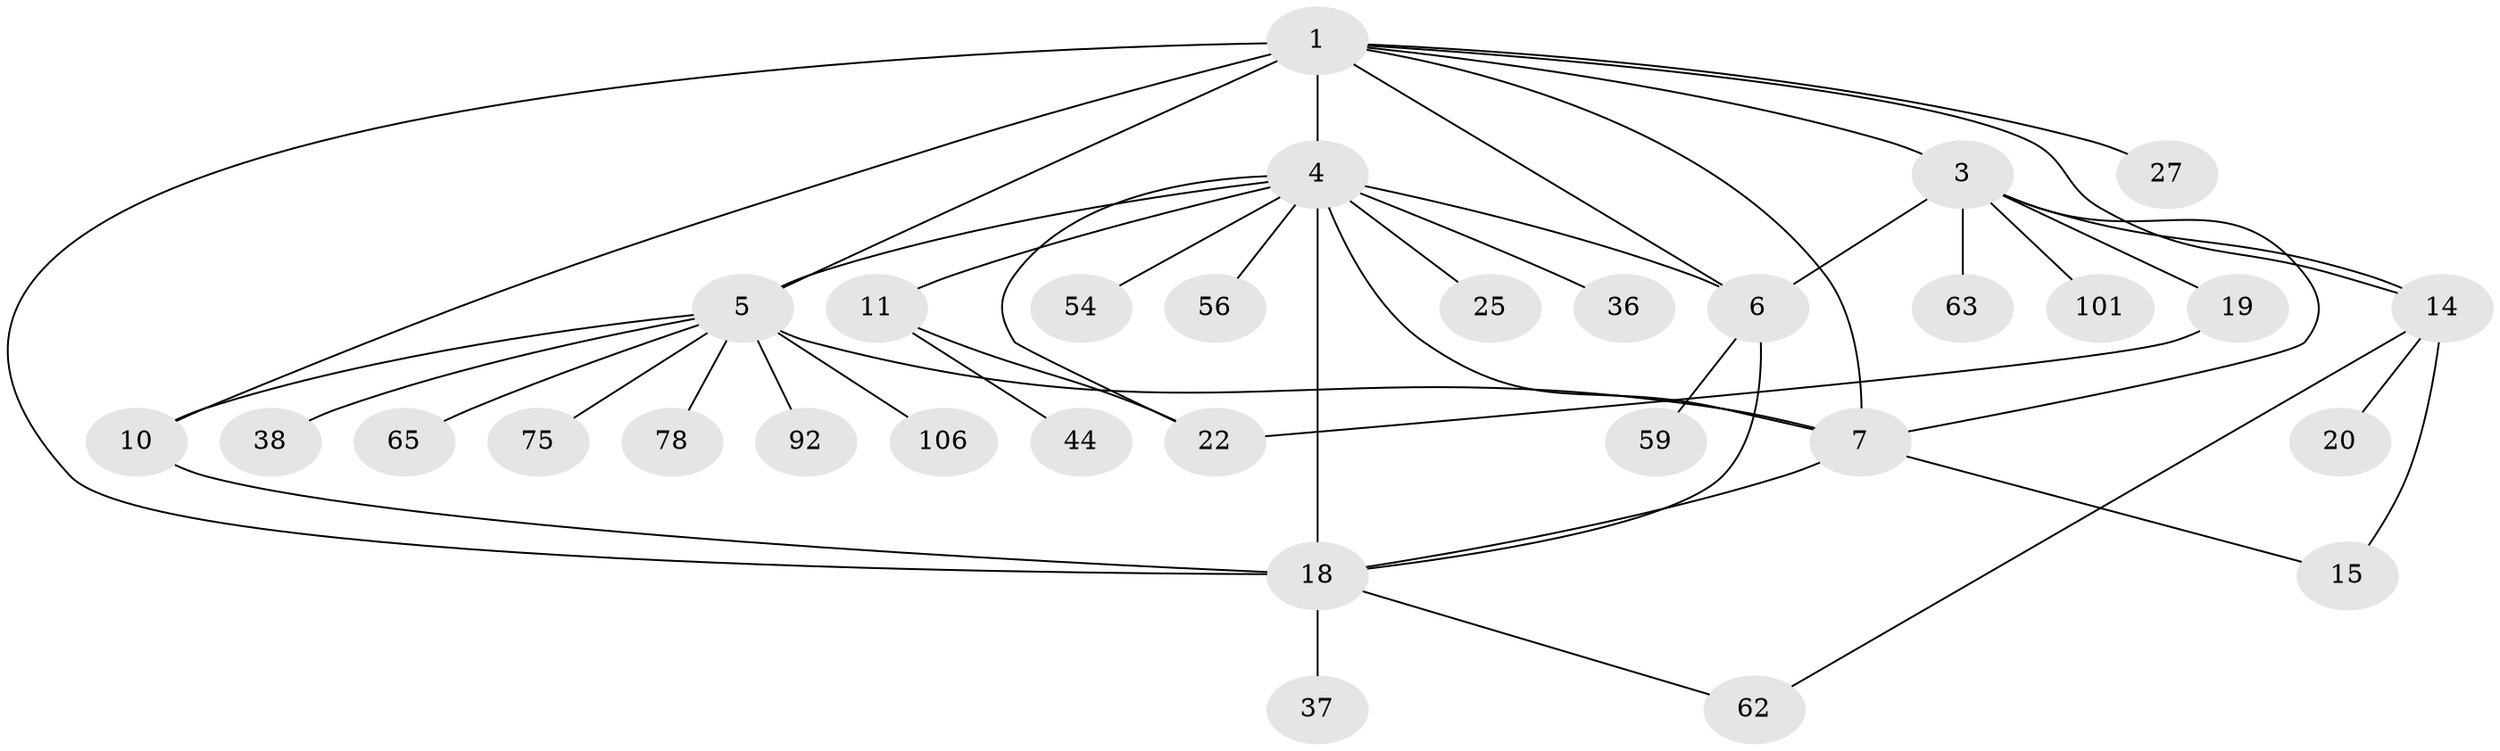 // original degree distribution, {10: 0.009433962264150943, 7: 0.018867924528301886, 6: 0.04716981132075472, 24: 0.009433962264150943, 13: 0.009433962264150943, 5: 0.018867924528301886, 9: 0.009433962264150943, 1: 0.5471698113207547, 2: 0.1509433962264151, 8: 0.018867924528301886, 3: 0.11320754716981132, 4: 0.04716981132075472}
// Generated by graph-tools (version 1.1) at 2025/18/03/04/25 18:18:19]
// undirected, 31 vertices, 46 edges
graph export_dot {
graph [start="1"]
  node [color=gray90,style=filled];
  1 [super="+45+43+76+9+13+52+55+2"];
  3 [super="+17"];
  4 [super="+40+39+32+50+24+58+64+81+94+8+23"];
  5 [super="+26+41+69"];
  6 [super="+71"];
  7 [super="+60+90+88+67+16"];
  10 [super="+30"];
  11 [super="+33+12+89"];
  14 [super="+61"];
  15 [super="+48"];
  18 [super="+29+84+87+28"];
  19 [super="+95"];
  20;
  22 [super="+96+70"];
  25 [super="+34+103"];
  27;
  36;
  37;
  38;
  44 [super="+102"];
  54;
  56;
  59;
  62 [super="+86+105"];
  63;
  65 [super="+85+83"];
  75 [super="+100"];
  78;
  92;
  101;
  106;
  1 -- 3 [weight=2];
  1 -- 18 [weight=2];
  1 -- 4 [weight=3];
  1 -- 10;
  1 -- 27;
  1 -- 14;
  1 -- 6;
  1 -- 5;
  1 -- 7;
  3 -- 6;
  3 -- 14;
  3 -- 63;
  3 -- 101;
  3 -- 19;
  3 -- 7;
  4 -- 5 [weight=2];
  4 -- 11 [weight=3];
  4 -- 18 [weight=3];
  4 -- 22;
  4 -- 25 [weight=2];
  4 -- 54;
  4 -- 56;
  4 -- 6 [weight=3];
  4 -- 36;
  4 -- 7;
  5 -- 7;
  5 -- 10;
  5 -- 38;
  5 -- 65;
  5 -- 75;
  5 -- 78;
  5 -- 92;
  5 -- 106;
  6 -- 59;
  6 -- 18;
  7 -- 15;
  7 -- 18;
  10 -- 18;
  11 -- 44;
  11 -- 22 [weight=2];
  14 -- 15;
  14 -- 20;
  14 -- 62;
  18 -- 37;
  18 -- 62;
  19 -- 22;
}

